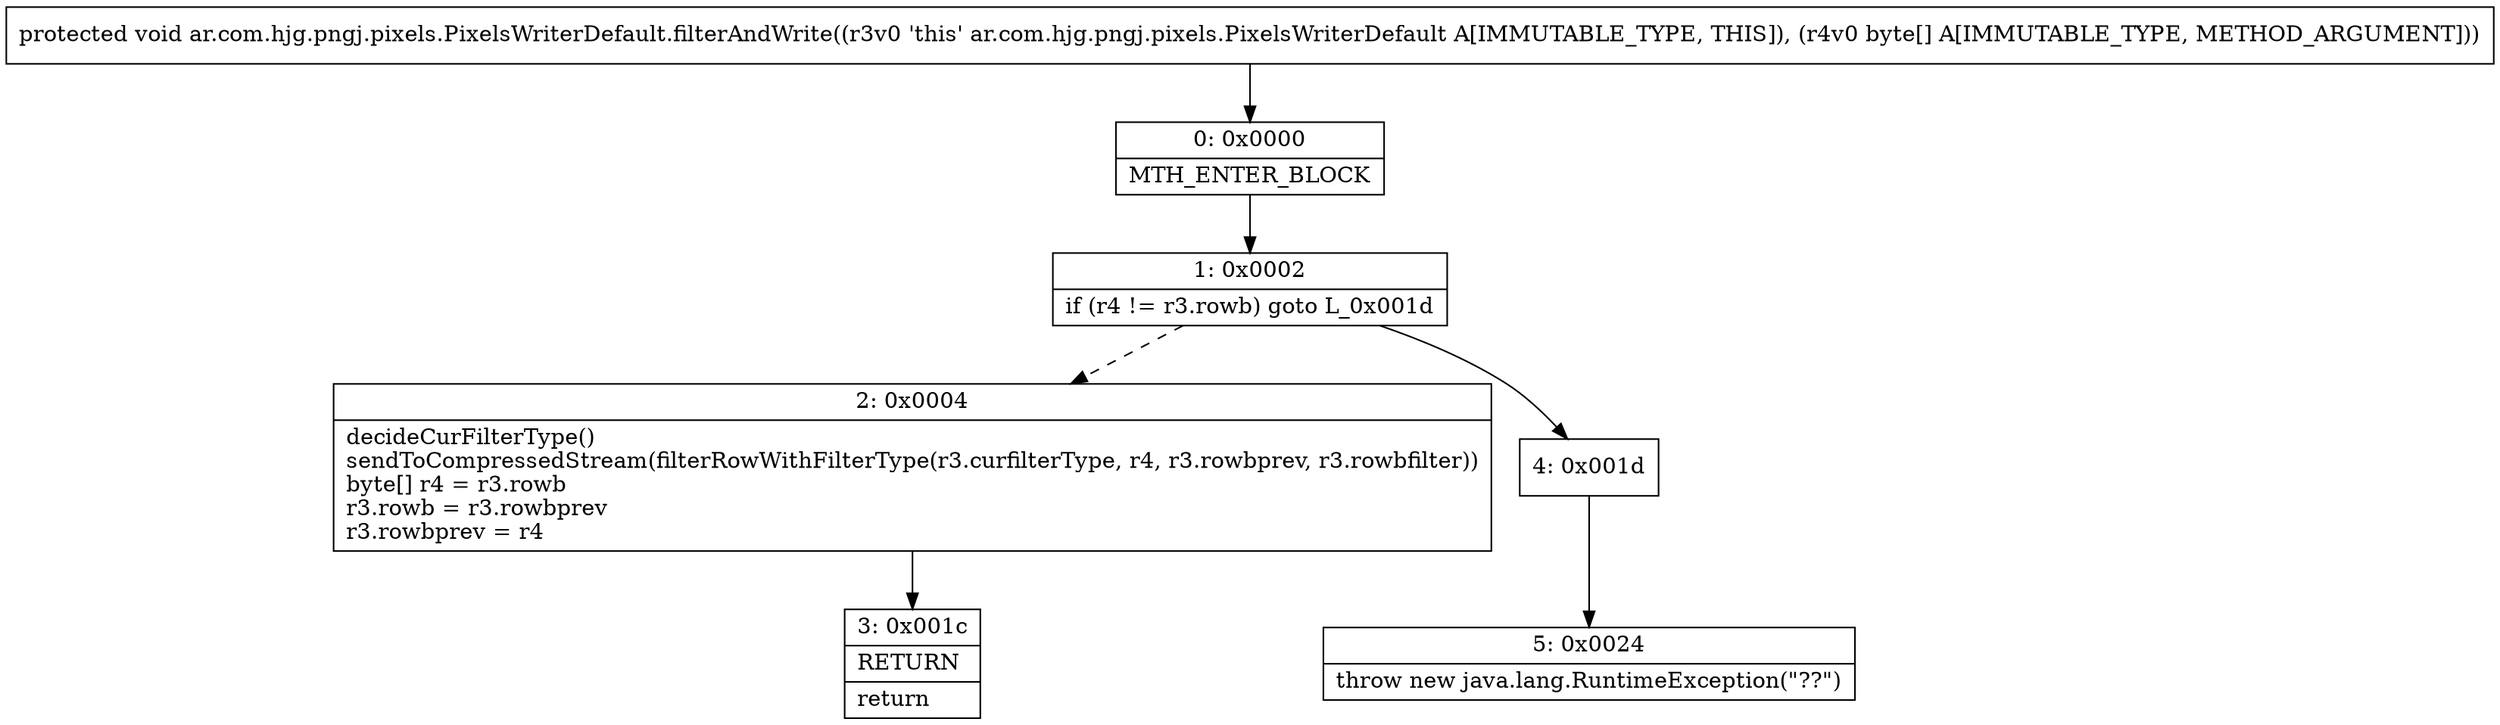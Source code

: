 digraph "CFG forar.com.hjg.pngj.pixels.PixelsWriterDefault.filterAndWrite([B)V" {
Node_0 [shape=record,label="{0\:\ 0x0000|MTH_ENTER_BLOCK\l}"];
Node_1 [shape=record,label="{1\:\ 0x0002|if (r4 != r3.rowb) goto L_0x001d\l}"];
Node_2 [shape=record,label="{2\:\ 0x0004|decideCurFilterType()\lsendToCompressedStream(filterRowWithFilterType(r3.curfilterType, r4, r3.rowbprev, r3.rowbfilter))\lbyte[] r4 = r3.rowb\lr3.rowb = r3.rowbprev\lr3.rowbprev = r4\l}"];
Node_3 [shape=record,label="{3\:\ 0x001c|RETURN\l|return\l}"];
Node_4 [shape=record,label="{4\:\ 0x001d}"];
Node_5 [shape=record,label="{5\:\ 0x0024|throw new java.lang.RuntimeException(\"??\")\l}"];
MethodNode[shape=record,label="{protected void ar.com.hjg.pngj.pixels.PixelsWriterDefault.filterAndWrite((r3v0 'this' ar.com.hjg.pngj.pixels.PixelsWriterDefault A[IMMUTABLE_TYPE, THIS]), (r4v0 byte[] A[IMMUTABLE_TYPE, METHOD_ARGUMENT])) }"];
MethodNode -> Node_0;
Node_0 -> Node_1;
Node_1 -> Node_2[style=dashed];
Node_1 -> Node_4;
Node_2 -> Node_3;
Node_4 -> Node_5;
}

